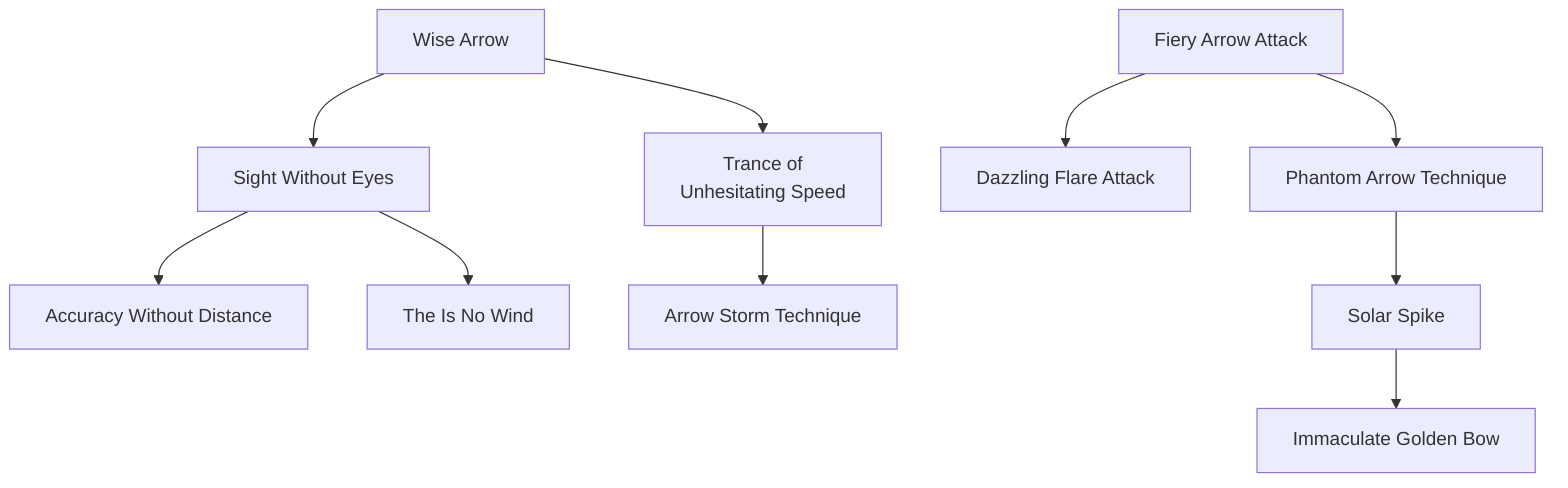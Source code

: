 flowchart TD

    wise_arrow[Wise Arrow]
    click wise_arrow callback "
        Wise Arrow<br>
        <br>
        Cost: 1 mote per die<br>
        Duration: Instant<br>
        Type: Supplemental<br>
        Minimum Archery: 1<br>
        Minimum Essence: 1<br>
        Prerequisite Charms: None<br>
        <br>
        The character extends her anima into the world around
        her, and joins archer, target and arrow into a single being. Truly,
        the arrow knows the way to the target, for that is its natural
        home. For each mote of Essence the player spends, he may add
        1 die to an Archery attack roll, but the number of bonus dice
        added to any single roll cannot exceed her normal Dexterity +
        Archery dice pool. The player must declare how much Essence
        she is going to use in this Charm prior to making the attack roll."

    wise_arrow --> sight_without_eyes[Sight Without Eyes]
    click sight_without_eyes callback "
        Sight Without Eyes<br>
        <br>
        Cost: 1 mote per die<br>
        Duration: Instant<br>
        Type: Supplemental<br>
        Minimum Archery: 3<br>
        Minimum Essence: 1<br>
        Prerequisite Charms: Wise Arrow<br>
        <br>
        The character opens her eyes not to the visual world,
        but to the world of Essence and senses her target in that
        fashion. She may make an Archery attack without penalty
        for visual conditions. Other negative modifiers (high winds,
        range and so forth) still impose their regular penalties.
        "


    sight_without_eyes --> accuracy_without_distance[Accuracy Without Distance]
    click accuracy_without_distance callback "
        Accuracy Without Distance<br>
        <br>
        Cost: 1 mote, 1 Willpower<br>
        Duration: Instant<br>
        Type: Supplemental<br>
        Minimum Archery: 5<br>
        Minimum Essence: 1<br>
        Prerequisite Charms: Sight Without Eyes<br>
        <br>
        The character extends her sense of the local Essence flows
        to greater heights and can now shoot with perfect assurance. The
        character may make an Archery attack out to the maximum
        range of the bow with absolute certainty that the shot will hit.<br>
        The player rolls to attack as normal, but if he rolls insufficient
        successes for his character to hit the target, he still hits it, doing
        the arrow's base damage. This Charm can also be used to hit small
        objects, to cut cords and ropes and for other trick shots. It does not,
        however, allow the archer to negate their target's armor via a
        called shot to the eye, throat or what have you.
        "

    sight_without_eyes --> there_is_no_wind[The Is No Wind]
    click there_is_no_wind callback "
        The Is No Wind<br>
        <br>
        Cost: 3 motes<br>
        Duration: Instant<br>
        Type: Supplemental<br>
        Minimum Archery: 4<br>
        Minimum Essence: 1<br>
        Prerequisite Charms: Sight Without Eyes<br>
        <br>
        The character's Essence flows into the bow and arrow, and he
        fires with a perfect, supple grace. The character may make a
        Archery attack without any environmental penalties of any sort,
        be they for range, high winds, bad weather, bad ammunition or
        what have you — the Charmed shot is absolutely flawless. Splitting
        a dice pool for multiple actions is not an environmental penalty.
        "

    wise_arrow --> trance_of_unhesitating_speed[Trance of<br>Unhesitating Speed]
    click trance_of_unhesitating_speed callback "
        Trance of<br>Unhesitating Speed<br>
        <br>
        Cost: Varies<br>
        Duration: Instant<br>
        Type: Extra Action<br>
        Minimum Archery: 3<br>
        Minimum Essence: 1<br>
        Prerequisite Charms: Wise Arrow<br>
        <br>
        The character flows with soft and unhesitating grace
        through the motions of firing her weapon. Before the
        character takes her first action for the turn, the player must
        declare how many attacks the character will make this
        turn. Each extra attack costs a number of motes of Essence
        equal to twice the total number of attacks the character has
        made so far, including the attack the character is buying.<br>
        For Example: Harmonious Jade is surrounded by Dragon-Blooded
        hunters and needs to act now, regardless of cost. She uses
        the Trance of Unhesitating Speed to make three extra attacks (for
        a total of four attacks that turn). The cost is 18 motes of Essence;
        4 motes for the first extra attack, 6 motes for the second extra attack,
        and 8 motes for the third extra attack. The cost of the Charm must
        be paid before Harmonious Jade makes her first attack.<br>
        The player must decide how many attacks the character
        will make and pay for them all before he makes any
        attack rolls. Obviously, a character cannot attack more
        times than she has ammunition.
        "
    trance_of_unhesitating_speed --> arrow_storm_technique[Arrow Storm Technique]
    click arrow_storm_technique callback "
        Arrow Storm Technique<br>
        <br>
        Cost: 8 motes, 1 Willpower<br>
        Duration: Instant<br>
        Type: Extra Action<br>
        Minimum Archery: 5<br>
        Minimum Essence: 2<br>
        Prerequisite Charms: Trance of Unhesitating Speed<br>
        <br>
        The character's motions become smooth and economical,
        optimized for the release of arrows with a minimal
        expenditure of effort. So long as the character hits (she need
        not do damage) with an attack, she may make another attack
        immediately thereafter. Each attack must be at a different
        target, and the character cannot make more attacks than she
        has ammunition. This Charm ends when the character misses
        or when she has hit every possible target once.
        "

    fiery_arrow_attack[Fiery Arrow Attack]
    click fiery_arrow_attack callback "
        Fiery Arrow Attack<br>
        <br>
        Cost: 2 motes<br>
        Duration: Instant<br>
        Type: Supplemental<br>
        Minimum Archery: 2<br>
        Minimum Essence: 2<br>
        Prerequisite Charms: None<br>
        <br>
        The character concentrates Essence in an arrow and then
        launches it, causing it to burst into flame in mid-flight. Not only
        will the arrow ignite flammable materials it hits, it also adds dice
        equal to the character's Essence score to the arrow's damage.
        Arrows that have had the Fiery Arrow Attack Charm used on
        them are burnt to cinders and cannot be recovered. Keep in mind
        that indiscriminately firing burning arrows in a forest or grassland
        during the dry season is generally a bad idea.
        "

    fiery_arrow_attack --> dazzling_flare_attack[Dazzling Flare Attack]
    click dazzling_flare_attack callback "
        Dazzling Flare Attack<br>
        <br>
        Cost: 1 mote per 2 damage<br>
        Duration: Instant<br>
        Type: Supplemental<br>
        Minimum Archery: 3<br>
        Minimum Essence: 2<br>
        Prerequisite Charms: Fiery Arrow Attack<br>
        <br>
        The character pours greater amounts of Essence into an
        arrow, and it roars and flashes with Essence as it streaks toward its
        target. The arrow flies faster and straighter than normal, adding
        one die to the character's Archery pool. Also, for every mote of
        Essence the character spends on the Charm, it adds two points
        to the base damage of the arrow. The Exalted cannot spend more
        motes of Essence activating this Charm than her permanent
        Essence rating. Characters using this Charm must spend at least
        one mote to do so — the Charm cannot be activated &quot;for free&quot;
        to gain the bonus die to the character's Archery pool.<br>
        As the Charm's name suggests, if fired on a high arc through
        the air, the arrow forms a beacon that can be seen for miles.
        Arrows that have had the Dazzling Flare Attack Charm used on
        them are burned to fine gray ash and cannot be recovered.
        "

    fiery_arrow_attack --> phantom_arrow_technique[Phantom Arrow Technique]
    click phantom_arrow_technique callback "
        Phantom Arrow Technique<br>
        <br>
        Cost: 1 mote per arrow<br>
        Duration: Instant<br>
        Type: Supplemental<br>
        Minimum Archery: 3<br>
        Minimum Essence: 2<br>
        Prerequisite Charms: Fiery Arrow Attack<br>
        <br>
        The bane of the archer is his dependence on ammunition.
        Through the use of this Charm, the Exalted can
        transcend the need for ammunition, at least while he
        possesses the Essence needed to power this Charm. As the
        character draws his bow, he shapes a mote of Essence into
        a glittering arrow. This arrow has normal range and damage,
        but winks out of existence a few seconds after impact.
        The Essence Arrow can be Comboed with Charms such as
        Dazzling Flare Attack or Rain of Feathered Death, allowing
        a character to conjure powerful attacks from thin air.
        "

    phantom_arrow_technique --> solar_spike[Solar Spike]
    click solar_spike callback "
        Solar Spike<br>
        <br>
        Cost: 1 mote per 2 dice of damage<br>
        Duration: Instant<br>
        Type: Simple<br>
        Minimum Archery: 4<br>
        Minimum Essence: 2<br>
        Prerequisite Charms: Phantom Arrow Technique<br>
        <br>
        The character pulls a blazing bolt of Essence across her
        bow. This is fired as a normal arrow, but does a base damage
        of twice the number of Essence motes that the character
        spent conjuring the Solar Spike. A character cannot spend
        more motes of Essence conjuring a Solar Spike than she
        has dots in the Archery Ability. The Solar Spike moves as
        quickly as a flash of lightning and is not subject to penalties
        for range or wind, though poor visibility can hamper
        shooting. A Solar Spike can be fired out to a distance of
        (the firing character's Essence * 100) yards.<br>
        Regardless of the target's soak, Solar Spikes that
        strike demons, undead and other creatures of the night
        will always roll at least as many dice of damage as the
        firing character's Essence. Solar Spike is not compatible
        with arrow-enhancing Charms such as Fiery Arrow
        Attack and Rain of Feathered Death. The damage of the
        Solar Spike is determined only by the amount of Essence
        the character spends on the bolt and the number
        of extra successes she rolls on her attack — do not add
        the damage of the bow.
        "

    solar_spike --> immaculate_golden_bow[Immaculate Golden Bow]
    click immaculate_golden_bow callback "
        Immaculate Golden Bow<br>
        <br>
        Cost: 5 motes, 1 Willpower<br>
        Duration: One Scene<br>
        Type: Simple<br>
        Minimum Archery: 4<br>
        Minimum Essence: 3<br>
        Prerequisite Charms: Phantom Arrow Technique<br>
        <br>
        The Exalted can not only substitute his Essence for
        ammunition, but for his weapon as well. Through this
        Charm, the character shapes Essence into a deadly bow. As
        an extension of the character's anima, each bow is unique
        to the Exalted who conjured it. All, however, have the
        same statistics - they do the character's Strength +
        Essence damage and have the range of a compound bow.
        The Immaculate Golden Bow does not come with ammunition,
        so characters without arrows will need to use
        Phantom Arrow Technique.
        "